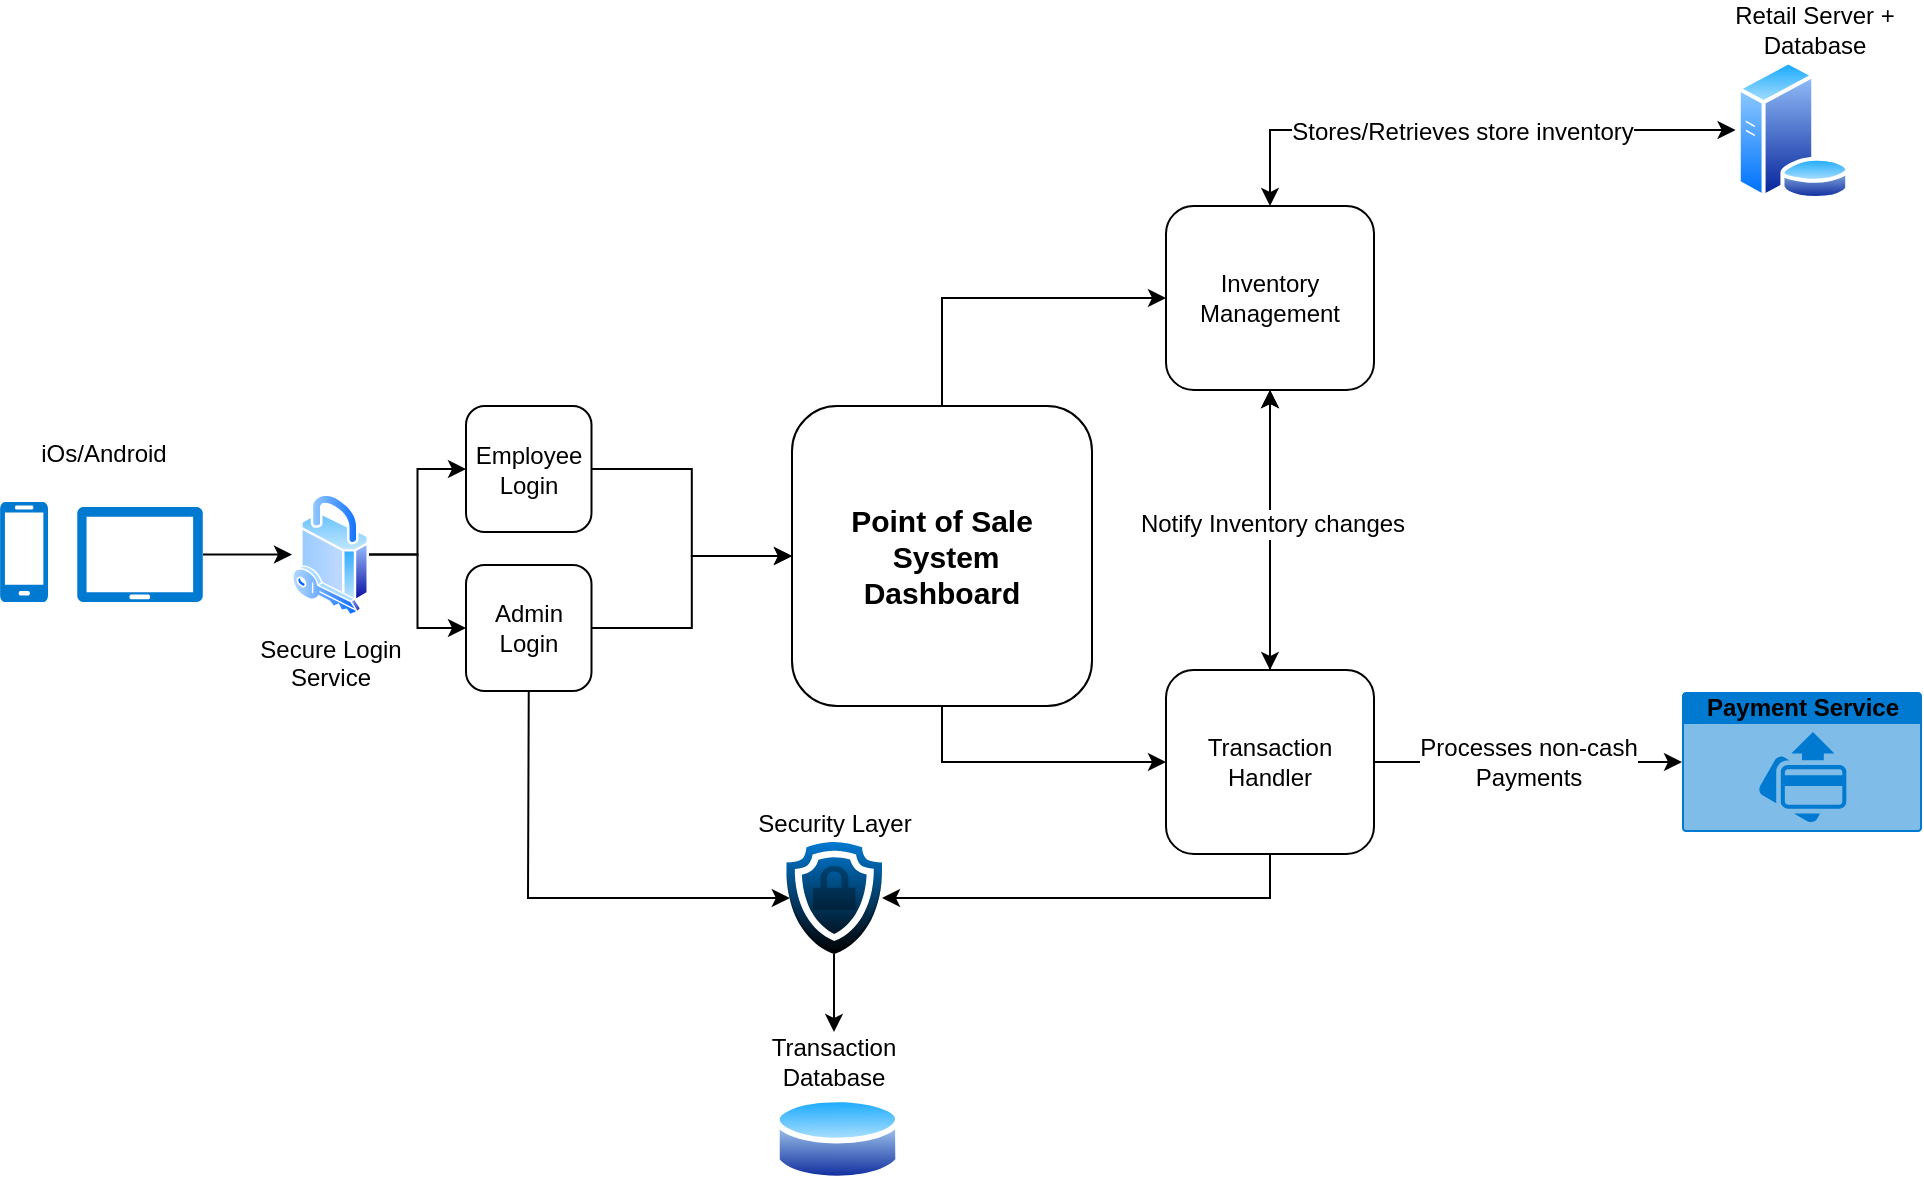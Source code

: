 <mxfile border="50" scale="3" compressed="false" locked="false" version="24.7.16">
  <diagram name="Blank" id="YmL12bMKpDGza6XwsDPr">
    <mxGraphModel dx="2634" dy="746" grid="0" gridSize="10" guides="1" tooltips="1" connect="1" arrows="1" fold="1" page="0" pageScale="1" pageWidth="827" pageHeight="1169" background="none" math="1" shadow="0">
      <root>
        <mxCell id="X5NqExCQtvZxIxQ7pmgY-0" />
        <mxCell id="1" parent="X5NqExCQtvZxIxQ7pmgY-0" />
        <mxCell id="-SHZ4iqEtb3d0l1DBx0C-26" style="edgeStyle=orthogonalEdgeStyle;rounded=0;orthogonalLoop=1;jettySize=auto;html=1;entryX=0;entryY=0.5;entryDx=0;entryDy=0;fontFamily=Helvetica;fontSize=12;fontColor=default;exitX=0.5;exitY=0;exitDx=0;exitDy=0;" edge="1" parent="1" source="-SHZ4iqEtb3d0l1DBx0C-1" target="-SHZ4iqEtb3d0l1DBx0C-2">
          <mxGeometry relative="1" as="geometry" />
        </mxCell>
        <mxCell id="-SHZ4iqEtb3d0l1DBx0C-35" style="edgeStyle=orthogonalEdgeStyle;rounded=0;orthogonalLoop=1;jettySize=auto;html=1;entryX=0;entryY=0.5;entryDx=0;entryDy=0;fontFamily=Helvetica;fontSize=12;fontColor=default;exitX=0.5;exitY=1;exitDx=0;exitDy=0;" edge="1" parent="1" source="-SHZ4iqEtb3d0l1DBx0C-1" target="-SHZ4iqEtb3d0l1DBx0C-13">
          <mxGeometry relative="1" as="geometry" />
        </mxCell>
        <mxCell id="-SHZ4iqEtb3d0l1DBx0C-1" value="&lt;div&gt;&lt;font style=&quot;font-size: 15px;&quot;&gt;&lt;b&gt;Point of Sale&lt;/b&gt;&lt;/font&gt;&lt;/div&gt;&lt;div&gt;&lt;font style=&quot;font-size: 15px;&quot;&gt;&lt;b&gt;&amp;nbsp;System&lt;br&gt;Dashboard&lt;br&gt;&lt;/b&gt;&lt;/font&gt;&lt;/div&gt;" style="rounded=1;whiteSpace=wrap;html=1;shadow=0;glass=0;gradientColor=none;" vertex="1" parent="1">
          <mxGeometry x="-472" y="429" width="150" height="150" as="geometry" />
        </mxCell>
        <mxCell id="-SHZ4iqEtb3d0l1DBx0C-23" value="" style="edgeStyle=orthogonalEdgeStyle;rounded=0;orthogonalLoop=1;jettySize=auto;html=1;fontFamily=Helvetica;fontSize=12;fontColor=default;startArrow=classic;startFill=1;" edge="1" parent="1" source="-SHZ4iqEtb3d0l1DBx0C-2" target="-SHZ4iqEtb3d0l1DBx0C-13">
          <mxGeometry relative="1" as="geometry" />
        </mxCell>
        <mxCell id="-SHZ4iqEtb3d0l1DBx0C-2" value="Inventory Management" style="rounded=1;whiteSpace=wrap;html=1;" vertex="1" parent="1">
          <mxGeometry x="-285" y="329" width="104" height="92" as="geometry" />
        </mxCell>
        <mxCell id="-SHZ4iqEtb3d0l1DBx0C-10" value="" style="verticalLabelPosition=bottom;html=1;verticalAlign=top;align=center;strokeColor=none;fillColor=#0079D1;shape=mxgraph.azure.mobile;pointerEvents=1;" vertex="1" parent="1">
          <mxGeometry x="-868" y="477" width="24" height="50" as="geometry" />
        </mxCell>
        <mxCell id="-SHZ4iqEtb3d0l1DBx0C-27" value="" style="edgeStyle=orthogonalEdgeStyle;rounded=0;orthogonalLoop=1;jettySize=auto;html=1;fontFamily=Helvetica;fontSize=12;fontColor=default;entryX=0;entryY=0.5;entryDx=0;entryDy=0;" edge="1" parent="1" source="-SHZ4iqEtb3d0l1DBx0C-11" target="-SHZ4iqEtb3d0l1DBx0C-42">
          <mxGeometry relative="1" as="geometry">
            <mxPoint x="-726.0" y="451" as="targetPoint" />
          </mxGeometry>
        </mxCell>
        <mxCell id="-SHZ4iqEtb3d0l1DBx0C-11" value="" style="verticalLabelPosition=bottom;html=1;verticalAlign=top;align=center;strokeColor=none;fillColor=#0079D1;shape=mxgraph.azure.tablet;pointerEvents=1;gradientColor=none;" vertex="1" parent="1">
          <mxGeometry x="-829.5" y="479.5" width="63" height="47.5" as="geometry" />
        </mxCell>
        <mxCell id="-SHZ4iqEtb3d0l1DBx0C-12" value="iOs/Android" style="text;html=1;align=center;verticalAlign=middle;whiteSpace=wrap;rounded=0;" vertex="1" parent="1">
          <mxGeometry x="-868" y="438" width="103.5" height="30" as="geometry" />
        </mxCell>
        <mxCell id="-SHZ4iqEtb3d0l1DBx0C-30" value="" style="edgeStyle=orthogonalEdgeStyle;rounded=0;orthogonalLoop=1;jettySize=auto;html=1;fontFamily=Helvetica;fontSize=12;fontColor=default;" edge="1" parent="1" source="-SHZ4iqEtb3d0l1DBx0C-13" target="-SHZ4iqEtb3d0l1DBx0C-2">
          <mxGeometry relative="1" as="geometry" />
        </mxCell>
        <mxCell id="-SHZ4iqEtb3d0l1DBx0C-61" value="Notify Inventory changes" style="edgeLabel;html=1;align=center;verticalAlign=middle;resizable=0;points=[];pointerEvents=1;fontFamily=Helvetica;fontSize=12;fontColor=default;fillColor=#0079D1;gradientColor=none;" vertex="1" connectable="0" parent="-SHZ4iqEtb3d0l1DBx0C-30">
          <mxGeometry x="0.043" y="-1" relative="1" as="geometry">
            <mxPoint as="offset" />
          </mxGeometry>
        </mxCell>
        <mxCell id="-SHZ4iqEtb3d0l1DBx0C-13" value="Transaction Handler" style="rounded=1;whiteSpace=wrap;html=1;" vertex="1" parent="1">
          <mxGeometry x="-285" y="561" width="104" height="92" as="geometry" />
        </mxCell>
        <mxCell id="-SHZ4iqEtb3d0l1DBx0C-22" value="" style="edgeStyle=orthogonalEdgeStyle;rounded=0;orthogonalLoop=1;jettySize=auto;html=1;fontFamily=Helvetica;fontSize=12;fontColor=default;startArrow=classic;startFill=1;exitX=0;exitY=0.5;exitDx=0;exitDy=0;" edge="1" parent="1" source="-SHZ4iqEtb3d0l1DBx0C-40" target="-SHZ4iqEtb3d0l1DBx0C-2">
          <mxGeometry relative="1" as="geometry" />
        </mxCell>
        <mxCell id="-SHZ4iqEtb3d0l1DBx0C-33" value="Stores/Retrieves store inventory" style="edgeLabel;html=1;align=center;verticalAlign=middle;resizable=0;points=[];pointerEvents=1;fontFamily=Helvetica;fontSize=12;fontColor=default;fillColor=#0079D1;gradientColor=none;" vertex="1" connectable="0" parent="-SHZ4iqEtb3d0l1DBx0C-22">
          <mxGeometry x="0.01" relative="1" as="geometry">
            <mxPoint y="1" as="offset" />
          </mxGeometry>
        </mxCell>
        <mxCell id="-SHZ4iqEtb3d0l1DBx0C-20" value="" style="group" vertex="1" connectable="0" parent="1">
          <mxGeometry x="-27" y="565" width="120" height="77" as="geometry" />
        </mxCell>
        <object label="&lt;font face=&quot;Times New Roman&quot; color=&quot;#000000&quot;&gt;Payment&lt;/font&gt;" PaymentService="" id="-SHZ4iqEtb3d0l1DBx0C-14">
          <mxCell style="html=1;whiteSpace=wrap;strokeColor=none;fillColor=#0079D1;labelPosition=center;verticalLabelPosition=middle;verticalAlign=top;align=center;fontSize=0;outlineConnect=0;spacingTop=-6;fontColor=#FFFFFF;sketch=0;shape=mxgraph.sitemap.payment;" vertex="1" parent="-SHZ4iqEtb3d0l1DBx0C-20">
            <mxGeometry y="7" width="120" height="70" as="geometry" />
          </mxCell>
        </object>
        <mxCell id="-SHZ4iqEtb3d0l1DBx0C-19" value="Payment Service" style="text;html=1;align=center;verticalAlign=middle;whiteSpace=wrap;rounded=0;fontFamily=Helvetica;fontSize=12;fontColor=default;fontStyle=1" vertex="1" parent="-SHZ4iqEtb3d0l1DBx0C-20">
          <mxGeometry x="6.5" width="107" height="30" as="geometry" />
        </mxCell>
        <mxCell id="-SHZ4iqEtb3d0l1DBx0C-21" value="Processes non-cash&lt;br&gt; Payments" style="edgeStyle=orthogonalEdgeStyle;rounded=0;orthogonalLoop=1;jettySize=auto;html=1;fontFamily=Helvetica;fontSize=12;fontColor=default;" edge="1" parent="1" source="-SHZ4iqEtb3d0l1DBx0C-13" target="-SHZ4iqEtb3d0l1DBx0C-14">
          <mxGeometry relative="1" as="geometry" />
        </mxCell>
        <mxCell id="-SHZ4iqEtb3d0l1DBx0C-41" value="" style="group" vertex="1" connectable="0" parent="1">
          <mxGeometry x="-7" y="226" width="93" height="100" as="geometry" />
        </mxCell>
        <mxCell id="-SHZ4iqEtb3d0l1DBx0C-40" value="" style="image;aspect=fixed;perimeter=ellipsePerimeter;html=1;align=center;shadow=0;dashed=0;spacingTop=3;image=img/lib/active_directory/database_server.svg;pointerEvents=1;verticalAlign=top;fontFamily=Helvetica;fontSize=12;fontColor=default;fillColor=#0079D1;gradientColor=none;" vertex="1" parent="-SHZ4iqEtb3d0l1DBx0C-41">
          <mxGeometry x="6.8" y="30" width="57.4" height="70" as="geometry" />
        </mxCell>
        <mxCell id="-SHZ4iqEtb3d0l1DBx0C-17" value="Retail Server + Database" style="text;html=1;align=center;verticalAlign=middle;whiteSpace=wrap;rounded=0;" vertex="1" parent="-SHZ4iqEtb3d0l1DBx0C-41">
          <mxGeometry width="93" height="30" as="geometry" />
        </mxCell>
        <mxCell id="-SHZ4iqEtb3d0l1DBx0C-48" value="" style="edgeStyle=orthogonalEdgeStyle;rounded=0;orthogonalLoop=1;jettySize=auto;html=1;fontFamily=Helvetica;fontSize=12;fontColor=default;entryX=0;entryY=0.5;entryDx=0;entryDy=0;" edge="1" parent="1" source="-SHZ4iqEtb3d0l1DBx0C-42" target="-SHZ4iqEtb3d0l1DBx0C-46">
          <mxGeometry relative="1" as="geometry" />
        </mxCell>
        <mxCell id="-SHZ4iqEtb3d0l1DBx0C-49" value="" style="edgeStyle=orthogonalEdgeStyle;rounded=0;orthogonalLoop=1;jettySize=auto;html=1;fontFamily=Helvetica;fontSize=12;fontColor=default;" edge="1" parent="1" source="-SHZ4iqEtb3d0l1DBx0C-42" target="-SHZ4iqEtb3d0l1DBx0C-47">
          <mxGeometry relative="1" as="geometry" />
        </mxCell>
        <mxCell id="-SHZ4iqEtb3d0l1DBx0C-42" value="&lt;div&gt;Secure Login&lt;br&gt; Service&lt;/div&gt;&lt;div&gt;&lt;br&gt;&lt;/div&gt;" style="image;aspect=fixed;perimeter=ellipsePerimeter;html=1;align=center;shadow=0;dashed=0;spacingTop=3;image=img/lib/active_directory/security.svg;pointerEvents=1;verticalAlign=top;fontFamily=Helvetica;fontSize=12;fontColor=default;fillColor=#0079D1;gradientColor=none;" vertex="1" parent="1">
          <mxGeometry x="-722" y="472.7" width="38.5" height="61.11" as="geometry" />
        </mxCell>
        <mxCell id="-SHZ4iqEtb3d0l1DBx0C-50" value="" style="edgeStyle=orthogonalEdgeStyle;rounded=0;orthogonalLoop=1;jettySize=auto;html=1;fontFamily=Helvetica;fontSize=12;fontColor=default;" edge="1" parent="1" source="-SHZ4iqEtb3d0l1DBx0C-46" target="-SHZ4iqEtb3d0l1DBx0C-1">
          <mxGeometry relative="1" as="geometry" />
        </mxCell>
        <mxCell id="-SHZ4iqEtb3d0l1DBx0C-46" value="Admin&lt;br&gt;&lt;div&gt;Login&lt;/div&gt;" style="rounded=1;whiteSpace=wrap;html=1;" vertex="1" parent="1">
          <mxGeometry x="-635" y="508.5" width="62.75" height="63" as="geometry" />
        </mxCell>
        <mxCell id="-SHZ4iqEtb3d0l1DBx0C-51" value="" style="edgeStyle=orthogonalEdgeStyle;rounded=0;orthogonalLoop=1;jettySize=auto;html=1;fontFamily=Helvetica;fontSize=12;fontColor=default;" edge="1" parent="1" source="-SHZ4iqEtb3d0l1DBx0C-47" target="-SHZ4iqEtb3d0l1DBx0C-1">
          <mxGeometry relative="1" as="geometry" />
        </mxCell>
        <mxCell id="-SHZ4iqEtb3d0l1DBx0C-47" value="Employee&lt;br&gt;&lt;div&gt;Login&lt;/div&gt;" style="rounded=1;whiteSpace=wrap;html=1;" vertex="1" parent="1">
          <mxGeometry x="-635" y="429" width="62.75" height="63" as="geometry" />
        </mxCell>
        <mxCell id="-SHZ4iqEtb3d0l1DBx0C-58" value="" style="endArrow=classic;html=1;rounded=0;fontFamily=Helvetica;fontSize=12;fontColor=default;entryX=0.04;entryY=0.5;entryDx=0;entryDy=0;exitX=0.5;exitY=1;exitDx=0;exitDy=0;entryPerimeter=0;" edge="1" parent="1" source="-SHZ4iqEtb3d0l1DBx0C-46" target="-SHZ4iqEtb3d0l1DBx0C-64">
          <mxGeometry width="50" height="50" relative="1" as="geometry">
            <mxPoint x="-537" y="740" as="sourcePoint" />
            <mxPoint x="-487" y="690" as="targetPoint" />
            <Array as="points">
              <mxPoint x="-604" y="675" />
            </Array>
          </mxGeometry>
        </mxCell>
        <mxCell id="-SHZ4iqEtb3d0l1DBx0C-66" value="" style="edgeStyle=orthogonalEdgeStyle;rounded=0;orthogonalLoop=1;jettySize=auto;html=1;fontFamily=Helvetica;fontSize=12;fontColor=default;" edge="1" parent="1" source="-SHZ4iqEtb3d0l1DBx0C-64" target="-SHZ4iqEtb3d0l1DBx0C-38">
          <mxGeometry relative="1" as="geometry" />
        </mxCell>
        <mxCell id="-SHZ4iqEtb3d0l1DBx0C-64" value="" style="outlineConnect=0;dashed=0;verticalLabelPosition=bottom;verticalAlign=top;align=center;html=1;shape=mxgraph.aws3.ssl_padlock;fillColor=#0079D1;gradientColor=default;pointerEvents=1;fontFamily=Helvetica;fontSize=12;fontColor=default;" vertex="1" parent="1">
          <mxGeometry x="-475" y="647" width="48" height="56" as="geometry" />
        </mxCell>
        <mxCell id="-SHZ4iqEtb3d0l1DBx0C-67" value="" style="endArrow=classic;html=1;rounded=0;fontFamily=Helvetica;fontSize=12;fontColor=default;exitX=0.5;exitY=1;exitDx=0;exitDy=0;" edge="1" parent="1" source="-SHZ4iqEtb3d0l1DBx0C-13" target="-SHZ4iqEtb3d0l1DBx0C-64">
          <mxGeometry width="50" height="50" relative="1" as="geometry">
            <mxPoint x="-356" y="643" as="sourcePoint" />
            <mxPoint x="-306" y="593" as="targetPoint" />
            <Array as="points">
              <mxPoint x="-233" y="675" />
            </Array>
          </mxGeometry>
        </mxCell>
        <mxCell id="-SHZ4iqEtb3d0l1DBx0C-68" value="Security Layer" style="text;whiteSpace=wrap;html=1;fontFamily=Helvetica;fontSize=12;fontColor=default;align=center;" vertex="1" parent="1">
          <mxGeometry x="-502.39" y="624" width="102.79" height="41" as="geometry" />
        </mxCell>
        <mxCell id="-SHZ4iqEtb3d0l1DBx0C-73" value="" style="group" vertex="1" connectable="0" parent="1">
          <mxGeometry x="-481" y="742" width="63.51" height="77" as="geometry" />
        </mxCell>
        <mxCell id="-SHZ4iqEtb3d0l1DBx0C-38" value="Transaction&lt;br&gt;Database" style="text;html=1;align=center;verticalAlign=middle;whiteSpace=wrap;rounded=0;container=0;" vertex="1" parent="-SHZ4iqEtb3d0l1DBx0C-73">
          <mxGeometry width="60" height="30" as="geometry" />
        </mxCell>
        <mxCell id="-SHZ4iqEtb3d0l1DBx0C-72" value="" style="image;aspect=fixed;perimeter=ellipsePerimeter;html=1;align=center;shadow=0;dashed=0;spacingTop=3;image=img/lib/active_directory/database.svg;pointerEvents=1;verticalAlign=top;fontFamily=Helvetica;fontSize=12;fontColor=default;fillColor=#0079D1;gradientColor=none;" vertex="1" parent="-SHZ4iqEtb3d0l1DBx0C-73">
          <mxGeometry y="30" width="63.51" height="47" as="geometry" />
        </mxCell>
      </root>
    </mxGraphModel>
  </diagram>
</mxfile>
